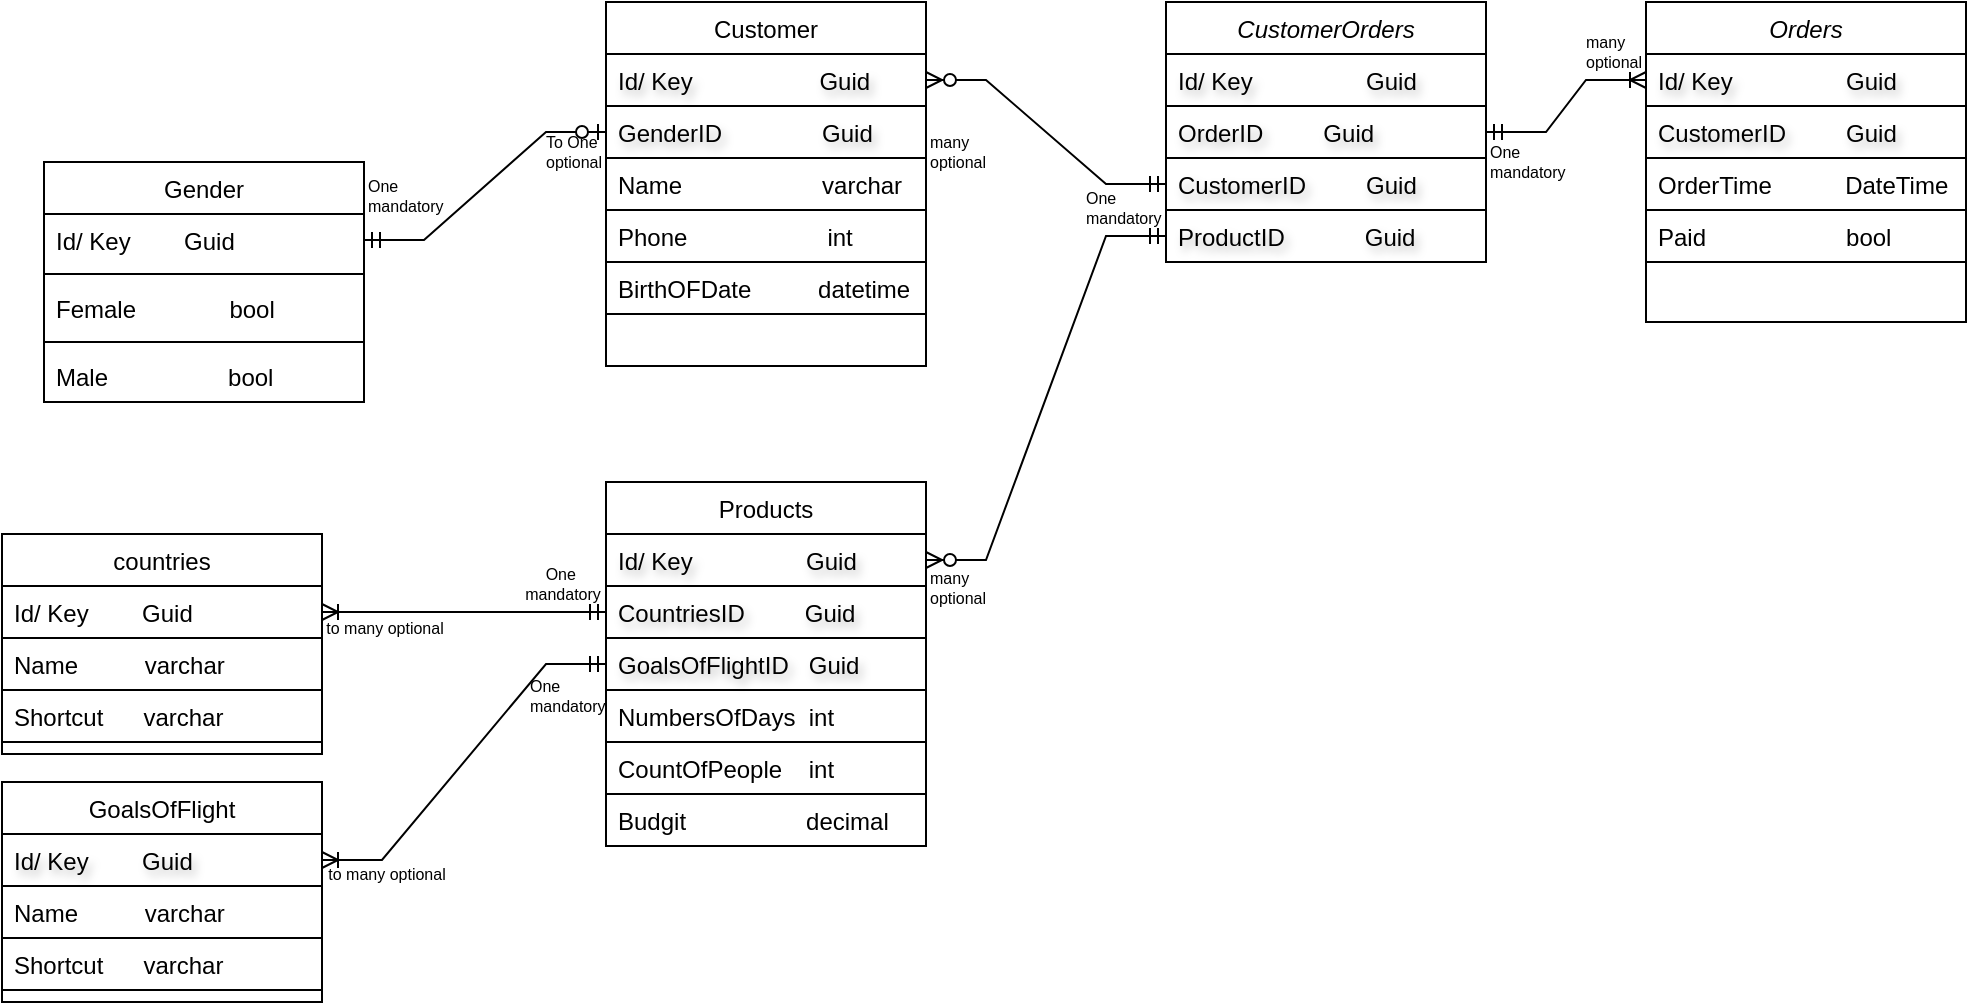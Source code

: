 <mxfile version="24.6.4" type="github">
  <diagram id="C5RBs43oDa-KdzZeNtuy" name="Page-1">
    <mxGraphModel dx="1781" dy="558" grid="1" gridSize="10" guides="1" tooltips="1" connect="1" arrows="1" fold="1" page="1" pageScale="1" pageWidth="827" pageHeight="1169" math="0" shadow="0">
      <root>
        <mxCell id="WIyWlLk6GJQsqaUBKTNV-0" />
        <mxCell id="WIyWlLk6GJQsqaUBKTNV-1" parent="WIyWlLk6GJQsqaUBKTNV-0" />
        <mxCell id="zkfFHV4jXpPFQw0GAbJ--0" value="Orders" style="swimlane;fontStyle=2;align=center;verticalAlign=top;childLayout=stackLayout;horizontal=1;startSize=26;horizontalStack=0;resizeParent=1;resizeLast=0;collapsible=1;marginBottom=0;rounded=0;shadow=0;strokeWidth=1;" parent="WIyWlLk6GJQsqaUBKTNV-1" vertex="1">
          <mxGeometry x="600" y="80" width="160" height="160" as="geometry">
            <mxRectangle x="230" y="140" width="160" height="26" as="alternateBounds" />
          </mxGeometry>
        </mxCell>
        <mxCell id="W7-ITSmXaXUmrtEeUaLc-10" value="Id/ Key                 Guid" style="text;align=left;verticalAlign=top;spacingLeft=4;spacingRight=4;overflow=hidden;rotatable=0;points=[[0,0.5],[1,0.5]];portConstraint=eastwest;textShadow=1;strokeColor=default;" parent="zkfFHV4jXpPFQw0GAbJ--0" vertex="1">
          <mxGeometry y="26" width="160" height="26" as="geometry" />
        </mxCell>
        <mxCell id="zkfFHV4jXpPFQw0GAbJ--1" value="CustomerID         Guid" style="text;align=left;verticalAlign=top;spacingLeft=4;spacingRight=4;overflow=hidden;rotatable=0;points=[[0,0.5],[1,0.5]];portConstraint=eastwest;labelBorderColor=none;textShadow=1;strokeColor=default;" parent="zkfFHV4jXpPFQw0GAbJ--0" vertex="1">
          <mxGeometry y="52" width="160" height="26" as="geometry" />
        </mxCell>
        <mxCell id="zkfFHV4jXpPFQw0GAbJ--3" value="OrderTime           DateTime" style="text;align=left;verticalAlign=top;spacingLeft=4;spacingRight=4;overflow=hidden;rotatable=0;points=[[0,0.5],[1,0.5]];portConstraint=eastwest;rounded=0;shadow=0;html=0;strokeColor=default;" parent="zkfFHV4jXpPFQw0GAbJ--0" vertex="1">
          <mxGeometry y="78" width="160" height="26" as="geometry" />
        </mxCell>
        <mxCell id="zkfFHV4jXpPFQw0GAbJ--5" value="Paid                     bool" style="text;align=left;verticalAlign=top;spacingLeft=4;spacingRight=4;overflow=hidden;rotatable=0;points=[[0,0.5],[1,0.5]];portConstraint=eastwest;textShadow=0;strokeColor=default;" parent="zkfFHV4jXpPFQw0GAbJ--0" vertex="1">
          <mxGeometry y="104" width="160" height="26" as="geometry" />
        </mxCell>
        <mxCell id="zkfFHV4jXpPFQw0GAbJ--6" value="Products" style="swimlane;fontStyle=0;align=center;verticalAlign=top;childLayout=stackLayout;horizontal=1;startSize=26;horizontalStack=0;resizeParent=1;resizeLast=0;collapsible=1;marginBottom=0;rounded=0;shadow=0;strokeWidth=1;" parent="WIyWlLk6GJQsqaUBKTNV-1" vertex="1">
          <mxGeometry x="80" y="320" width="160" height="182" as="geometry">
            <mxRectangle x="130" y="380" width="160" height="26" as="alternateBounds" />
          </mxGeometry>
        </mxCell>
        <mxCell id="zkfFHV4jXpPFQw0GAbJ--7" value="Id/ Key                 Guid" style="text;align=left;verticalAlign=top;spacingLeft=4;spacingRight=4;overflow=hidden;rotatable=0;points=[[0,0.5],[1,0.5]];portConstraint=eastwest;textShadow=1;strokeColor=default;" parent="zkfFHV4jXpPFQw0GAbJ--6" vertex="1">
          <mxGeometry y="26" width="160" height="26" as="geometry" />
        </mxCell>
        <mxCell id="W7-ITSmXaXUmrtEeUaLc-48" value="CountriesID         Guid" style="text;align=left;verticalAlign=top;spacingLeft=4;spacingRight=4;overflow=hidden;rotatable=0;points=[[0,0.5],[1,0.5]];portConstraint=eastwest;rounded=0;shadow=0;html=0;textShadow=1;strokeColor=default;" parent="zkfFHV4jXpPFQw0GAbJ--6" vertex="1">
          <mxGeometry y="52" width="160" height="26" as="geometry" />
        </mxCell>
        <mxCell id="W7-ITSmXaXUmrtEeUaLc-47" value="GoalsOfFlightID   Guid" style="text;align=left;verticalAlign=top;spacingLeft=4;spacingRight=4;overflow=hidden;rotatable=0;points=[[0,0.5],[1,0.5]];portConstraint=eastwest;rounded=0;shadow=0;html=0;textShadow=1;strokeColor=default;" parent="zkfFHV4jXpPFQw0GAbJ--6" vertex="1">
          <mxGeometry y="78" width="160" height="26" as="geometry" />
        </mxCell>
        <mxCell id="zkfFHV4jXpPFQw0GAbJ--11" value="NumbersOfDays  int" style="text;align=left;verticalAlign=top;spacingLeft=4;spacingRight=4;overflow=hidden;rotatable=0;points=[[0,0.5],[1,0.5]];portConstraint=eastwest;strokeColor=default;" parent="zkfFHV4jXpPFQw0GAbJ--6" vertex="1">
          <mxGeometry y="104" width="160" height="26" as="geometry" />
        </mxCell>
        <mxCell id="zkfFHV4jXpPFQw0GAbJ--8" value="CountOfPeople    int" style="text;align=left;verticalAlign=top;spacingLeft=4;spacingRight=4;overflow=hidden;rotatable=0;points=[[0,0.5],[1,0.5]];portConstraint=eastwest;rounded=0;shadow=0;html=0;strokeColor=default;" parent="zkfFHV4jXpPFQw0GAbJ--6" vertex="1">
          <mxGeometry y="130" width="160" height="26" as="geometry" />
        </mxCell>
        <mxCell id="zkfFHV4jXpPFQw0GAbJ--10" value="Budgit                  decimal                     " style="text;align=left;verticalAlign=top;spacingLeft=4;spacingRight=4;overflow=hidden;rotatable=0;points=[[0,0.5],[1,0.5]];portConstraint=eastwest;fontStyle=0;strokeColor=default;" parent="zkfFHV4jXpPFQw0GAbJ--6" vertex="1">
          <mxGeometry y="156" width="160" height="26" as="geometry" />
        </mxCell>
        <mxCell id="zkfFHV4jXpPFQw0GAbJ--13" value="countries" style="swimlane;fontStyle=0;align=center;verticalAlign=top;childLayout=stackLayout;horizontal=1;startSize=26;horizontalStack=0;resizeParent=1;resizeLast=0;collapsible=1;marginBottom=0;rounded=0;shadow=0;strokeWidth=1;" parent="WIyWlLk6GJQsqaUBKTNV-1" vertex="1">
          <mxGeometry x="-222" y="346" width="160" height="110" as="geometry">
            <mxRectangle x="340" y="380" width="170" height="26" as="alternateBounds" />
          </mxGeometry>
        </mxCell>
        <mxCell id="zkfFHV4jXpPFQw0GAbJ--14" value="Id/ Key        Guid " style="text;align=left;verticalAlign=top;spacingLeft=4;spacingRight=4;overflow=hidden;rotatable=0;points=[[0,0.5],[1,0.5]];portConstraint=eastwest;strokeColor=default;" parent="zkfFHV4jXpPFQw0GAbJ--13" vertex="1">
          <mxGeometry y="26" width="160" height="26" as="geometry" />
        </mxCell>
        <mxCell id="W7-ITSmXaXUmrtEeUaLc-1" value="Name          varchar" style="text;align=left;verticalAlign=top;spacingLeft=4;spacingRight=4;overflow=hidden;rotatable=0;points=[[0,0.5],[1,0.5]];portConstraint=eastwest;strokeColor=default;" parent="zkfFHV4jXpPFQw0GAbJ--13" vertex="1">
          <mxGeometry y="52" width="160" height="26" as="geometry" />
        </mxCell>
        <mxCell id="W7-ITSmXaXUmrtEeUaLc-2" value="Shortcut      varchar" style="text;align=left;verticalAlign=top;spacingLeft=4;spacingRight=4;overflow=hidden;rotatable=0;points=[[0,0.5],[1,0.5]];portConstraint=eastwest;strokeColor=default;" parent="zkfFHV4jXpPFQw0GAbJ--13" vertex="1">
          <mxGeometry y="78" width="160" height="26" as="geometry" />
        </mxCell>
        <mxCell id="zkfFHV4jXpPFQw0GAbJ--17" value="Customer" style="swimlane;fontStyle=0;align=center;verticalAlign=top;childLayout=stackLayout;horizontal=1;startSize=26;horizontalStack=0;resizeParent=1;resizeLast=0;collapsible=1;marginBottom=0;rounded=0;shadow=0;strokeWidth=1;" parent="WIyWlLk6GJQsqaUBKTNV-1" vertex="1">
          <mxGeometry x="80" y="80" width="160" height="182" as="geometry">
            <mxRectangle x="550" y="140" width="160" height="26" as="alternateBounds" />
          </mxGeometry>
        </mxCell>
        <mxCell id="zkfFHV4jXpPFQw0GAbJ--21" value="Id/ Key                   Guid" style="text;align=left;verticalAlign=top;spacingLeft=4;spacingRight=4;overflow=hidden;rotatable=0;points=[[0,0.5],[1,0.5]];portConstraint=eastwest;rounded=0;shadow=0;html=0;textShadow=1;strokeColor=default;" parent="zkfFHV4jXpPFQw0GAbJ--17" vertex="1">
          <mxGeometry y="26" width="160" height="26" as="geometry" />
        </mxCell>
        <mxCell id="zkfFHV4jXpPFQw0GAbJ--22" value="GenderID               Guid" style="text;align=left;verticalAlign=top;spacingLeft=4;spacingRight=4;overflow=hidden;rotatable=0;points=[[0,0.5],[1,0.5]];portConstraint=eastwest;rounded=0;shadow=0;html=0;textShadow=1;strokeColor=default;" parent="zkfFHV4jXpPFQw0GAbJ--17" vertex="1">
          <mxGeometry y="52" width="160" height="26" as="geometry" />
        </mxCell>
        <mxCell id="zkfFHV4jXpPFQw0GAbJ--18" value="Name                     varchar" style="text;align=left;verticalAlign=top;spacingLeft=4;spacingRight=4;overflow=hidden;rotatable=0;points=[[0,0.5],[1,0.5]];portConstraint=eastwest;strokeColor=default;" parent="zkfFHV4jXpPFQw0GAbJ--17" vertex="1">
          <mxGeometry y="78" width="160" height="26" as="geometry" />
        </mxCell>
        <mxCell id="zkfFHV4jXpPFQw0GAbJ--19" value="Phone                     int" style="text;align=left;verticalAlign=top;spacingLeft=4;spacingRight=4;overflow=hidden;rotatable=0;points=[[0,0.5],[1,0.5]];portConstraint=eastwest;rounded=0;shadow=0;html=0;strokeColor=default;" parent="zkfFHV4jXpPFQw0GAbJ--17" vertex="1">
          <mxGeometry y="104" width="160" height="26" as="geometry" />
        </mxCell>
        <mxCell id="zkfFHV4jXpPFQw0GAbJ--20" value="BirthOFDate          datetime" style="text;align=left;verticalAlign=top;spacingLeft=4;spacingRight=4;overflow=hidden;rotatable=0;points=[[0,0.5],[1,0.5]];portConstraint=eastwest;rounded=0;shadow=0;html=0;strokeColor=default;" parent="zkfFHV4jXpPFQw0GAbJ--17" vertex="1">
          <mxGeometry y="130" width="160" height="26" as="geometry" />
        </mxCell>
        <mxCell id="W7-ITSmXaXUmrtEeUaLc-4" value="GoalsOfFlight" style="swimlane;fontStyle=0;align=center;verticalAlign=top;childLayout=stackLayout;horizontal=1;startSize=26;horizontalStack=0;resizeParent=1;resizeLast=0;collapsible=1;marginBottom=0;rounded=0;shadow=0;strokeWidth=1;" parent="WIyWlLk6GJQsqaUBKTNV-1" vertex="1">
          <mxGeometry x="-222" y="470" width="160" height="110" as="geometry">
            <mxRectangle x="340" y="380" width="170" height="26" as="alternateBounds" />
          </mxGeometry>
        </mxCell>
        <mxCell id="W7-ITSmXaXUmrtEeUaLc-5" value="Id/ Key        Guid " style="text;align=left;verticalAlign=top;spacingLeft=4;spacingRight=4;overflow=hidden;rotatable=0;points=[[0,0.5],[1,0.5]];portConstraint=eastwest;strokeColor=default;textShadow=1;" parent="W7-ITSmXaXUmrtEeUaLc-4" vertex="1">
          <mxGeometry y="26" width="160" height="26" as="geometry" />
        </mxCell>
        <mxCell id="W7-ITSmXaXUmrtEeUaLc-7" value="Name          varchar" style="text;align=left;verticalAlign=top;spacingLeft=4;spacingRight=4;overflow=hidden;rotatable=0;points=[[0,0.5],[1,0.5]];portConstraint=eastwest;strokeColor=default;" parent="W7-ITSmXaXUmrtEeUaLc-4" vertex="1">
          <mxGeometry y="52" width="160" height="26" as="geometry" />
        </mxCell>
        <mxCell id="W7-ITSmXaXUmrtEeUaLc-9" value="Shortcut      varchar" style="text;align=left;verticalAlign=top;spacingLeft=4;spacingRight=4;overflow=hidden;rotatable=0;points=[[0,0.5],[1,0.5]];portConstraint=eastwest;strokeColor=default;" parent="W7-ITSmXaXUmrtEeUaLc-4" vertex="1">
          <mxGeometry y="78" width="160" height="26" as="geometry" />
        </mxCell>
        <mxCell id="W7-ITSmXaXUmrtEeUaLc-11" value="Gender" style="swimlane;fontStyle=0;align=center;verticalAlign=top;childLayout=stackLayout;horizontal=1;startSize=26;horizontalStack=0;resizeParent=1;resizeLast=0;collapsible=1;marginBottom=0;rounded=0;shadow=0;strokeWidth=1;" parent="WIyWlLk6GJQsqaUBKTNV-1" vertex="1">
          <mxGeometry x="-201" y="160" width="160" height="120" as="geometry">
            <mxRectangle x="340" y="380" width="170" height="26" as="alternateBounds" />
          </mxGeometry>
        </mxCell>
        <mxCell id="W7-ITSmXaXUmrtEeUaLc-12" value="Id/ Key        Guid " style="text;align=left;verticalAlign=top;spacingLeft=4;spacingRight=4;overflow=hidden;rotatable=0;points=[[0,0.5],[1,0.5]];portConstraint=eastwest;" parent="W7-ITSmXaXUmrtEeUaLc-11" vertex="1">
          <mxGeometry y="26" width="160" height="26" as="geometry" />
        </mxCell>
        <mxCell id="W7-ITSmXaXUmrtEeUaLc-13" value="" style="line;html=1;strokeWidth=1;align=left;verticalAlign=middle;spacingTop=-1;spacingLeft=3;spacingRight=3;rotatable=0;labelPosition=right;points=[];portConstraint=eastwest;" parent="W7-ITSmXaXUmrtEeUaLc-11" vertex="1">
          <mxGeometry y="52" width="160" height="8" as="geometry" />
        </mxCell>
        <mxCell id="W7-ITSmXaXUmrtEeUaLc-14" value="Female              bool" style="text;align=left;verticalAlign=top;spacingLeft=4;spacingRight=4;overflow=hidden;rotatable=0;points=[[0,0.5],[1,0.5]];portConstraint=eastwest;" parent="W7-ITSmXaXUmrtEeUaLc-11" vertex="1">
          <mxGeometry y="60" width="160" height="26" as="geometry" />
        </mxCell>
        <mxCell id="W7-ITSmXaXUmrtEeUaLc-15" value="" style="line;html=1;strokeWidth=1;align=left;verticalAlign=middle;spacingTop=-1;spacingLeft=3;spacingRight=3;rotatable=0;labelPosition=right;points=[];portConstraint=eastwest;" parent="W7-ITSmXaXUmrtEeUaLc-11" vertex="1">
          <mxGeometry y="86" width="160" height="8" as="geometry" />
        </mxCell>
        <mxCell id="W7-ITSmXaXUmrtEeUaLc-16" value="Male                  bool" style="text;align=left;verticalAlign=top;spacingLeft=4;spacingRight=4;overflow=hidden;rotatable=0;points=[[0,0.5],[1,0.5]];portConstraint=eastwest;" parent="W7-ITSmXaXUmrtEeUaLc-11" vertex="1">
          <mxGeometry y="94" width="160" height="26" as="geometry" />
        </mxCell>
        <mxCell id="W7-ITSmXaXUmrtEeUaLc-64" value="CustomerOrders" style="swimlane;fontStyle=2;align=center;verticalAlign=top;childLayout=stackLayout;horizontal=1;startSize=26;horizontalStack=0;resizeParent=1;resizeLast=0;collapsible=1;marginBottom=0;rounded=0;shadow=0;strokeWidth=1;" parent="WIyWlLk6GJQsqaUBKTNV-1" vertex="1">
          <mxGeometry x="360" y="80" width="160" height="130" as="geometry">
            <mxRectangle x="230" y="140" width="160" height="26" as="alternateBounds" />
          </mxGeometry>
        </mxCell>
        <mxCell id="W7-ITSmXaXUmrtEeUaLc-65" value="Id/ Key                 Guid" style="text;align=left;verticalAlign=top;spacingLeft=4;spacingRight=4;overflow=hidden;rotatable=0;points=[[0,0.5],[1,0.5]];portConstraint=eastwest;textShadow=1;strokeColor=default;" parent="W7-ITSmXaXUmrtEeUaLc-64" vertex="1">
          <mxGeometry y="26" width="160" height="26" as="geometry" />
        </mxCell>
        <mxCell id="W7-ITSmXaXUmrtEeUaLc-63" value="OrderID         Guid" style="text;align=left;verticalAlign=top;spacingLeft=4;spacingRight=4;overflow=hidden;rotatable=0;points=[[0,0.5],[1,0.5]];portConstraint=eastwest;labelBorderColor=none;textShadow=1;strokeColor=default;" parent="W7-ITSmXaXUmrtEeUaLc-64" vertex="1">
          <mxGeometry y="52" width="160" height="26" as="geometry" />
        </mxCell>
        <mxCell id="W7-ITSmXaXUmrtEeUaLc-66" value="CustomerID         Guid" style="text;align=left;verticalAlign=top;spacingLeft=4;spacingRight=4;overflow=hidden;rotatable=0;points=[[0,0.5],[1,0.5]];portConstraint=eastwest;labelBorderColor=none;textShadow=1;strokeColor=default;" parent="W7-ITSmXaXUmrtEeUaLc-64" vertex="1">
          <mxGeometry y="78" width="160" height="26" as="geometry" />
        </mxCell>
        <mxCell id="W7-ITSmXaXUmrtEeUaLc-109" value="ProductID            Guid" style="text;align=left;verticalAlign=top;spacingLeft=4;spacingRight=4;overflow=hidden;rotatable=0;points=[[0,0.5],[1,0.5]];portConstraint=eastwest;rounded=0;shadow=0;html=0;textShadow=1;strokeColor=default;" parent="W7-ITSmXaXUmrtEeUaLc-64" vertex="1">
          <mxGeometry y="104" width="160" height="26" as="geometry" />
        </mxCell>
        <mxCell id="W7-ITSmXaXUmrtEeUaLc-81" value="" style="edgeStyle=entityRelationEdgeStyle;fontSize=12;html=1;endArrow=ERzeroToOne;startArrow=ERmandOne;rounded=0;" parent="WIyWlLk6GJQsqaUBKTNV-1" source="W7-ITSmXaXUmrtEeUaLc-12" target="zkfFHV4jXpPFQw0GAbJ--22" edge="1">
          <mxGeometry width="100" height="100" relative="1" as="geometry">
            <mxPoint x="80" y="310" as="sourcePoint" />
            <mxPoint x="180" y="210" as="targetPoint" />
          </mxGeometry>
        </mxCell>
        <mxCell id="W7-ITSmXaXUmrtEeUaLc-96" value="" style="group" parent="WIyWlLk6GJQsqaUBKTNV-1" vertex="1" connectable="0">
          <mxGeometry x="-71" y="370" width="152" height="41" as="geometry" />
        </mxCell>
        <mxCell id="W7-ITSmXaXUmrtEeUaLc-80" value="" style="edgeStyle=entityRelationEdgeStyle;fontSize=12;html=1;endArrow=ERoneToMany;startArrow=ERmandOne;rounded=0;" parent="W7-ITSmXaXUmrtEeUaLc-96" source="W7-ITSmXaXUmrtEeUaLc-48" target="zkfFHV4jXpPFQw0GAbJ--14" edge="1">
          <mxGeometry width="100" height="100" relative="1" as="geometry">
            <mxPoint x="151" y="-60" as="sourcePoint" />
            <mxPoint x="251" y="-160" as="targetPoint" />
          </mxGeometry>
        </mxCell>
        <mxCell id="W7-ITSmXaXUmrtEeUaLc-92" value="&lt;font style=&quot;font-size: 8px;&quot;&gt;One&amp;nbsp;&lt;/font&gt;&lt;div style=&quot;text-align: left;&quot;&gt;&lt;font style=&quot;font-size: 8px;&quot;&gt;mandatory&lt;/font&gt;&lt;/div&gt;" style="text;html=1;align=center;verticalAlign=middle;resizable=0;points=[];autosize=1;strokeColor=none;fillColor=none;fontSize=8;" parent="W7-ITSmXaXUmrtEeUaLc-96" vertex="1">
          <mxGeometry x="99" y="-14" width="60" height="30" as="geometry" />
        </mxCell>
        <mxCell id="W7-ITSmXaXUmrtEeUaLc-95" value="&lt;font style=&quot;font-size: 8px;&quot;&gt;to many optional&lt;/font&gt;" style="text;html=1;align=center;verticalAlign=middle;resizable=0;points=[];autosize=1;strokeColor=none;fillColor=none;fontSize=8;" parent="W7-ITSmXaXUmrtEeUaLc-96" vertex="1">
          <mxGeometry y="13" width="80" height="20" as="geometry" />
        </mxCell>
        <mxCell id="W7-ITSmXaXUmrtEeUaLc-98" value="" style="edgeStyle=entityRelationEdgeStyle;fontSize=12;html=1;endArrow=ERoneToMany;startArrow=ERmandOne;rounded=0;" parent="WIyWlLk6GJQsqaUBKTNV-1" source="W7-ITSmXaXUmrtEeUaLc-47" target="W7-ITSmXaXUmrtEeUaLc-5" edge="1">
          <mxGeometry width="100" height="100" relative="1" as="geometry">
            <mxPoint x="281" y="504" as="sourcePoint" />
            <mxPoint x="381" y="404" as="targetPoint" />
          </mxGeometry>
        </mxCell>
        <mxCell id="W7-ITSmXaXUmrtEeUaLc-99" value="&lt;font style=&quot;font-size: 8px;&quot;&gt;One&amp;nbsp;&lt;/font&gt;&lt;div&gt;&lt;font style=&quot;font-size: 8px;&quot;&gt;mandatory&lt;/font&gt;&lt;/div&gt;" style="text;html=1;align=left;verticalAlign=middle;resizable=0;points=[];autosize=1;strokeColor=none;fillColor=none;fontSize=8;" parent="WIyWlLk6GJQsqaUBKTNV-1" vertex="1">
          <mxGeometry x="40" y="412" width="60" height="30" as="geometry" />
        </mxCell>
        <mxCell id="W7-ITSmXaXUmrtEeUaLc-100" value="&lt;font style=&quot;font-size: 8px;&quot;&gt;to many optional&lt;/font&gt;" style="text;html=1;align=center;verticalAlign=middle;resizable=0;points=[];autosize=1;strokeColor=none;fillColor=none;fontSize=8;" parent="WIyWlLk6GJQsqaUBKTNV-1" vertex="1">
          <mxGeometry x="-70" y="506" width="80" height="20" as="geometry" />
        </mxCell>
        <mxCell id="W7-ITSmXaXUmrtEeUaLc-101" value="&lt;font style=&quot;font-size: 8px;&quot;&gt;One&amp;nbsp;&lt;/font&gt;&lt;div style=&quot;&quot;&gt;&lt;font style=&quot;font-size: 8px;&quot;&gt;mandatory&lt;/font&gt;&lt;/div&gt;" style="text;html=1;align=left;verticalAlign=middle;resizable=0;points=[];autosize=1;strokeColor=none;fillColor=none;fontSize=8;" parent="WIyWlLk6GJQsqaUBKTNV-1" vertex="1">
          <mxGeometry x="-41" y="162" width="60" height="30" as="geometry" />
        </mxCell>
        <mxCell id="W7-ITSmXaXUmrtEeUaLc-102" value="&lt;font style=&quot;font-size: 8px;&quot;&gt;To One&amp;nbsp;&lt;/font&gt;&lt;div style=&quot;&quot;&gt;&lt;font style=&quot;font-size: 8px;&quot;&gt;optional&amp;nbsp;&lt;/font&gt;&lt;/div&gt;" style="text;html=1;align=left;verticalAlign=middle;resizable=0;points=[];autosize=1;strokeColor=none;fillColor=none;fontSize=8;" parent="WIyWlLk6GJQsqaUBKTNV-1" vertex="1">
          <mxGeometry x="48" y="140" width="50" height="30" as="geometry" />
        </mxCell>
        <mxCell id="W7-ITSmXaXUmrtEeUaLc-104" value="&lt;font style=&quot;font-size: 8px;&quot;&gt;many&lt;/font&gt;&lt;div style=&quot;&quot;&gt;&lt;font style=&quot;font-size: 8px;&quot;&gt;optional&amp;nbsp;&lt;/font&gt;&lt;/div&gt;" style="text;html=1;align=left;verticalAlign=middle;resizable=0;points=[];autosize=1;strokeColor=none;fillColor=none;fontSize=8;" parent="WIyWlLk6GJQsqaUBKTNV-1" vertex="1">
          <mxGeometry x="240" y="140" width="50" height="30" as="geometry" />
        </mxCell>
        <mxCell id="W7-ITSmXaXUmrtEeUaLc-107" value="&lt;font style=&quot;font-size: 8px;&quot;&gt;many&lt;/font&gt;&lt;div style=&quot;&quot;&gt;&lt;font style=&quot;font-size: 8px;&quot;&gt;optional&amp;nbsp;&lt;/font&gt;&lt;/div&gt;" style="text;html=1;align=left;verticalAlign=middle;resizable=0;points=[];autosize=1;strokeColor=none;fillColor=none;fontSize=8;" parent="WIyWlLk6GJQsqaUBKTNV-1" vertex="1">
          <mxGeometry x="568" y="90" width="50" height="30" as="geometry" />
        </mxCell>
        <mxCell id="W7-ITSmXaXUmrtEeUaLc-110" value="" style="edgeStyle=entityRelationEdgeStyle;fontSize=12;html=1;endArrow=ERzeroToMany;startArrow=ERmandOne;rounded=0;" parent="WIyWlLk6GJQsqaUBKTNV-1" source="W7-ITSmXaXUmrtEeUaLc-66" target="zkfFHV4jXpPFQw0GAbJ--21" edge="1">
          <mxGeometry width="100" height="100" relative="1" as="geometry">
            <mxPoint x="260" y="280" as="sourcePoint" />
            <mxPoint x="360" y="180" as="targetPoint" />
          </mxGeometry>
        </mxCell>
        <mxCell id="W7-ITSmXaXUmrtEeUaLc-111" value="" style="edgeStyle=entityRelationEdgeStyle;fontSize=12;html=1;endArrow=ERzeroToMany;startArrow=ERmandOne;rounded=0;" parent="WIyWlLk6GJQsqaUBKTNV-1" source="W7-ITSmXaXUmrtEeUaLc-109" target="zkfFHV4jXpPFQw0GAbJ--7" edge="1">
          <mxGeometry width="100" height="100" relative="1" as="geometry">
            <mxPoint x="640" y="320" as="sourcePoint" />
            <mxPoint x="520" y="268" as="targetPoint" />
          </mxGeometry>
        </mxCell>
        <mxCell id="W7-ITSmXaXUmrtEeUaLc-112" value="&lt;font style=&quot;font-size: 8px;&quot;&gt;One&amp;nbsp;&lt;/font&gt;&lt;div&gt;&lt;font style=&quot;font-size: 8px;&quot;&gt;mandatory&lt;/font&gt;&lt;/div&gt;" style="text;html=1;align=left;verticalAlign=middle;resizable=0;points=[];autosize=1;strokeColor=none;fillColor=none;fontSize=8;" parent="WIyWlLk6GJQsqaUBKTNV-1" vertex="1">
          <mxGeometry x="318" y="168" width="60" height="30" as="geometry" />
        </mxCell>
        <mxCell id="W7-ITSmXaXUmrtEeUaLc-113" value="&lt;font style=&quot;font-size: 8px;&quot;&gt;many&lt;/font&gt;&lt;div style=&quot;&quot;&gt;&lt;font style=&quot;font-size: 8px;&quot;&gt;optional&amp;nbsp;&lt;/font&gt;&lt;/div&gt;" style="text;html=1;align=left;verticalAlign=middle;resizable=0;points=[];autosize=1;strokeColor=none;fillColor=none;fontSize=8;" parent="WIyWlLk6GJQsqaUBKTNV-1" vertex="1">
          <mxGeometry x="240" y="358" width="50" height="30" as="geometry" />
        </mxCell>
        <mxCell id="W7-ITSmXaXUmrtEeUaLc-114" value="" style="edgeStyle=entityRelationEdgeStyle;fontSize=12;html=1;endArrow=ERoneToMany;startArrow=ERmandOne;rounded=0;" parent="WIyWlLk6GJQsqaUBKTNV-1" source="W7-ITSmXaXUmrtEeUaLc-63" target="W7-ITSmXaXUmrtEeUaLc-10" edge="1">
          <mxGeometry width="100" height="100" relative="1" as="geometry">
            <mxPoint x="590" y="276" as="sourcePoint" />
            <mxPoint x="510" y="302" as="targetPoint" />
          </mxGeometry>
        </mxCell>
        <mxCell id="W7-ITSmXaXUmrtEeUaLc-115" value="&lt;font style=&quot;font-size: 8px;&quot;&gt;One&amp;nbsp;&lt;/font&gt;&lt;div&gt;&lt;font style=&quot;font-size: 8px;&quot;&gt;mandatory&lt;/font&gt;&lt;/div&gt;" style="text;html=1;align=left;verticalAlign=middle;resizable=0;points=[];autosize=1;strokeColor=none;fillColor=none;fontSize=8;" parent="WIyWlLk6GJQsqaUBKTNV-1" vertex="1">
          <mxGeometry x="520" y="145" width="60" height="30" as="geometry" />
        </mxCell>
      </root>
    </mxGraphModel>
  </diagram>
</mxfile>
